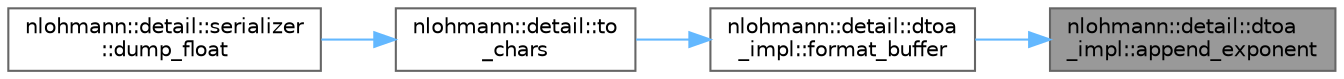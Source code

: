 digraph "nlohmann::detail::dtoa_impl::append_exponent"
{
 // LATEX_PDF_SIZE
  bgcolor="transparent";
  edge [fontname=Helvetica,fontsize=10,labelfontname=Helvetica,labelfontsize=10];
  node [fontname=Helvetica,fontsize=10,shape=box,height=0.2,width=0.4];
  rankdir="RL";
  Node1 [label="nlohmann::detail::dtoa\l_impl::append_exponent",height=0.2,width=0.4,color="gray40", fillcolor="grey60", style="filled", fontcolor="black",tooltip="appends a decimal representation of e to buf"];
  Node1 -> Node2 [dir="back",color="steelblue1",style="solid"];
  Node2 [label="nlohmann::detail::dtoa\l_impl::format_buffer",height=0.2,width=0.4,color="grey40", fillcolor="white", style="filled",URL="$a00479.html#a0986c3e015db045df89506436f19e07c",tooltip="prettify v = buf * 10^decimal_exponent"];
  Node2 -> Node3 [dir="back",color="steelblue1",style="solid"];
  Node3 [label="nlohmann::detail::to\l_chars",height=0.2,width=0.4,color="grey40", fillcolor="white", style="filled",URL="$a00477.html#a4ceeb4ec7f2cd493dd9cf328044c1e3c",tooltip="generates a decimal representation of the floating-point number value in [first, last)."];
  Node3 -> Node4 [dir="back",color="steelblue1",style="solid"];
  Node4 [label="nlohmann::detail::serializer\l::dump_float",height=0.2,width=0.4,color="grey40", fillcolor="white", style="filled",URL="$a02055.html#a24b0fe45dc774441237bde198a133d8a",tooltip=" "];
}
